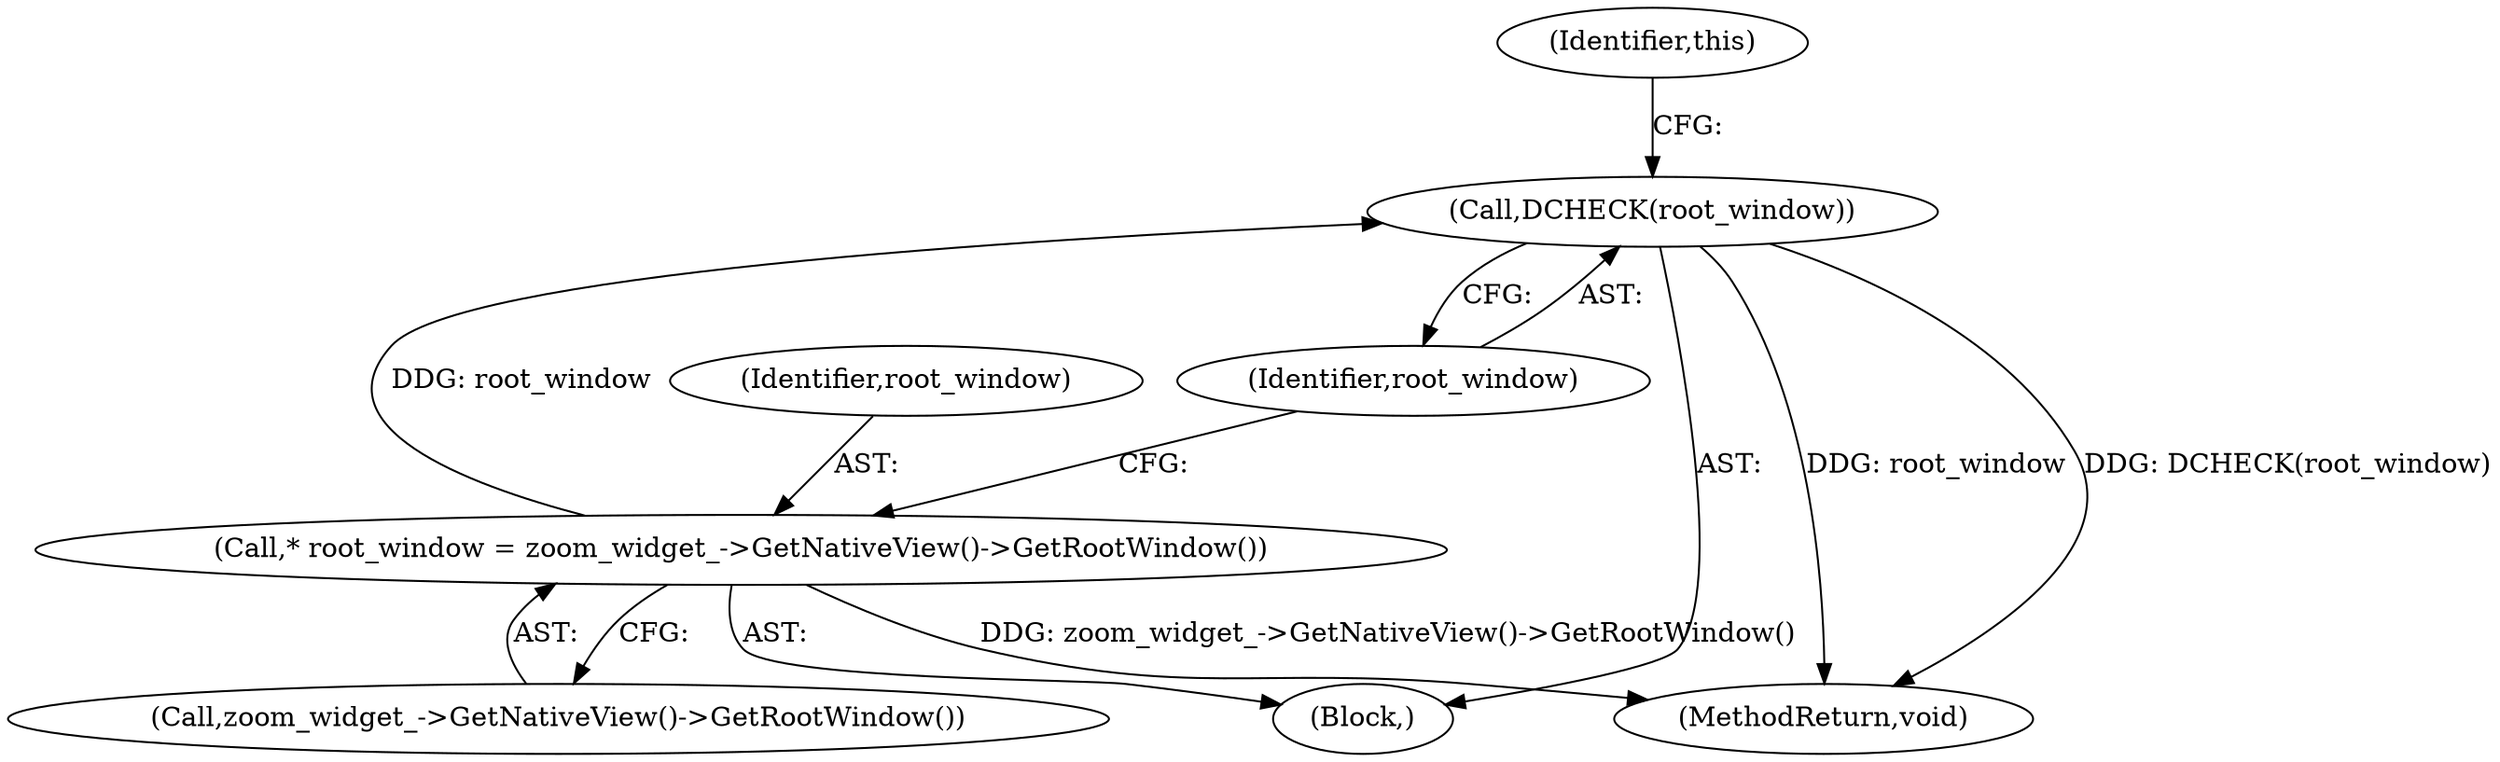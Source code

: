 digraph "1_Chrome_62b8b6e168a12263aab6b88dbef0b900cc37309f_13@pointer" {
"1000110" [label="(Call,DCHECK(root_window))"];
"1000107" [label="(Call,* root_window = zoom_widget_->GetNativeView()->GetRootWindow())"];
"1000110" [label="(Call,DCHECK(root_window))"];
"1000113" [label="(Identifier,this)"];
"1000109" [label="(Call,zoom_widget_->GetNativeView()->GetRootWindow())"];
"1000108" [label="(Identifier,root_window)"];
"1000111" [label="(Identifier,root_window)"];
"1000101" [label="(Block,)"];
"1000114" [label="(MethodReturn,void)"];
"1000107" [label="(Call,* root_window = zoom_widget_->GetNativeView()->GetRootWindow())"];
"1000110" -> "1000101"  [label="AST: "];
"1000110" -> "1000111"  [label="CFG: "];
"1000111" -> "1000110"  [label="AST: "];
"1000113" -> "1000110"  [label="CFG: "];
"1000110" -> "1000114"  [label="DDG: root_window"];
"1000110" -> "1000114"  [label="DDG: DCHECK(root_window)"];
"1000107" -> "1000110"  [label="DDG: root_window"];
"1000107" -> "1000101"  [label="AST: "];
"1000107" -> "1000109"  [label="CFG: "];
"1000108" -> "1000107"  [label="AST: "];
"1000109" -> "1000107"  [label="AST: "];
"1000111" -> "1000107"  [label="CFG: "];
"1000107" -> "1000114"  [label="DDG: zoom_widget_->GetNativeView()->GetRootWindow()"];
}
